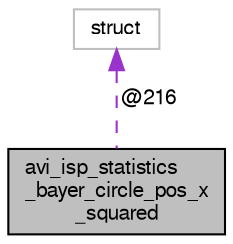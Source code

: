 digraph "avi_isp_statistics_bayer_circle_pos_x_squared"
{
  edge [fontname="FreeSans",fontsize="10",labelfontname="FreeSans",labelfontsize="10"];
  node [fontname="FreeSans",fontsize="10",shape=record];
  Node1 [label="avi_isp_statistics\l_bayer_circle_pos_x\l_squared",height=0.2,width=0.4,color="black", fillcolor="grey75", style="filled", fontcolor="black"];
  Node2 -> Node1 [dir="back",color="darkorchid3",fontsize="10",style="dashed",label=" @216" ,fontname="FreeSans"];
  Node2 [label="struct",height=0.2,width=0.4,color="grey75", fillcolor="white", style="filled"];
}
